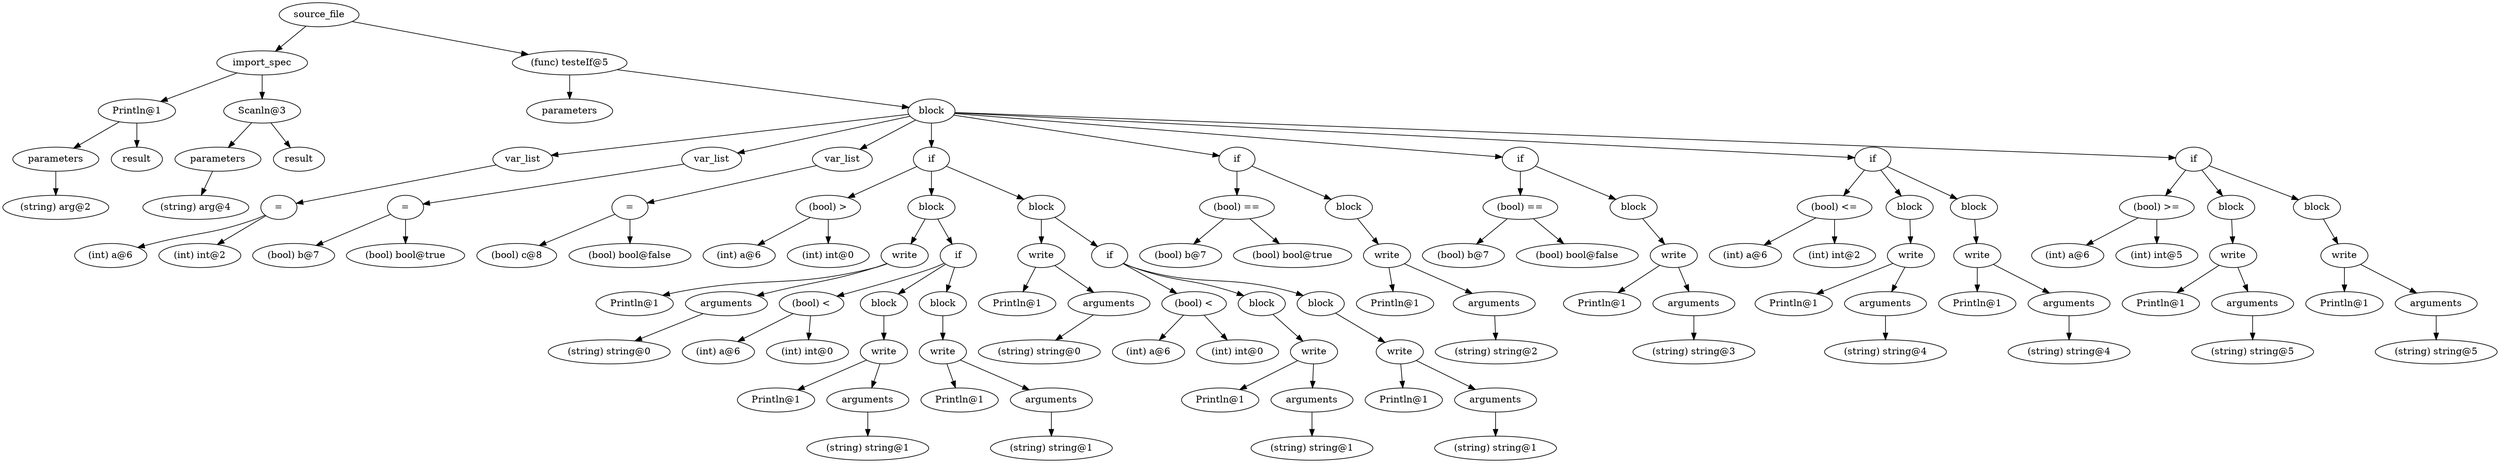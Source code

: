 digraph {
graph [ordering="out"];
node0[label="source_file"];
node1[label="import_spec"];
node2[label="Println@1"];
node3[label="parameters"];
node4[label="(string) arg@2"];
node3 -> node4;
node2 -> node3;
node5[label="result"];
node2 -> node5;
node1 -> node2;
node6[label="Scanln@3"];
node7[label="parameters"];
node8[label="(string) arg@4"];
node7 -> node8;
node6 -> node7;
node9[label="result"];
node6 -> node9;
node1 -> node6;
node0 -> node1;
node10[label="(func) testeIf@5"];
node11[label="parameters"];
node10 -> node11;
node12[label="block"];
node13[label="var_list"];
node14[label="="];
node15[label="(int) a@6"];
node14 -> node15;
node16[label="(int) int@2"];
node14 -> node16;
node13 -> node14;
node12 -> node13;
node17[label="var_list"];
node18[label="="];
node19[label="(bool) b@7"];
node18 -> node19;
node20[label="(bool) bool@true"];
node18 -> node20;
node17 -> node18;
node12 -> node17;
node21[label="var_list"];
node22[label="="];
node23[label="(bool) c@8"];
node22 -> node23;
node24[label="(bool) bool@false"];
node22 -> node24;
node21 -> node22;
node12 -> node21;
node25[label="if"];
node26[label="(bool) >"];
node27[label="(int) a@6"];
node26 -> node27;
node28[label="(int) int@0"];
node26 -> node28;
node25 -> node26;
node29[label="block"];
node30[label="write"];
node31[label="Println@1"];
node30 -> node31;
node32[label="arguments"];
node33[label="(string) string@0"];
node32 -> node33;
node30 -> node32;
node29 -> node30;
node34[label="if"];
node35[label="(bool) <"];
node36[label="(int) a@6"];
node35 -> node36;
node37[label="(int) int@0"];
node35 -> node37;
node34 -> node35;
node38[label="block"];
node39[label="write"];
node40[label="Println@1"];
node39 -> node40;
node41[label="arguments"];
node42[label="(string) string@1"];
node41 -> node42;
node39 -> node41;
node38 -> node39;
node34 -> node38;
node43[label="block"];
node44[label="write"];
node45[label="Println@1"];
node44 -> node45;
node46[label="arguments"];
node47[label="(string) string@1"];
node46 -> node47;
node44 -> node46;
node43 -> node44;
node34 -> node43;
node29 -> node34;
node25 -> node29;
node48[label="block"];
node49[label="write"];
node50[label="Println@1"];
node49 -> node50;
node51[label="arguments"];
node52[label="(string) string@0"];
node51 -> node52;
node49 -> node51;
node48 -> node49;
node53[label="if"];
node54[label="(bool) <"];
node55[label="(int) a@6"];
node54 -> node55;
node56[label="(int) int@0"];
node54 -> node56;
node53 -> node54;
node57[label="block"];
node58[label="write"];
node59[label="Println@1"];
node58 -> node59;
node60[label="arguments"];
node61[label="(string) string@1"];
node60 -> node61;
node58 -> node60;
node57 -> node58;
node53 -> node57;
node62[label="block"];
node63[label="write"];
node64[label="Println@1"];
node63 -> node64;
node65[label="arguments"];
node66[label="(string) string@1"];
node65 -> node66;
node63 -> node65;
node62 -> node63;
node53 -> node62;
node48 -> node53;
node25 -> node48;
node12 -> node25;
node67[label="if"];
node68[label="(bool) =="];
node69[label="(bool) b@7"];
node68 -> node69;
node70[label="(bool) bool@true"];
node68 -> node70;
node67 -> node68;
node71[label="block"];
node72[label="write"];
node73[label="Println@1"];
node72 -> node73;
node74[label="arguments"];
node75[label="(string) string@2"];
node74 -> node75;
node72 -> node74;
node71 -> node72;
node67 -> node71;
node12 -> node67;
node76[label="if"];
node77[label="(bool) =="];
node78[label="(bool) b@7"];
node77 -> node78;
node79[label="(bool) bool@false"];
node77 -> node79;
node76 -> node77;
node80[label="block"];
node81[label="write"];
node82[label="Println@1"];
node81 -> node82;
node83[label="arguments"];
node84[label="(string) string@3"];
node83 -> node84;
node81 -> node83;
node80 -> node81;
node76 -> node80;
node12 -> node76;
node85[label="if"];
node86[label="(bool) <="];
node87[label="(int) a@6"];
node86 -> node87;
node88[label="(int) int@2"];
node86 -> node88;
node85 -> node86;
node89[label="block"];
node90[label="write"];
node91[label="Println@1"];
node90 -> node91;
node92[label="arguments"];
node93[label="(string) string@4"];
node92 -> node93;
node90 -> node92;
node89 -> node90;
node85 -> node89;
node94[label="block"];
node95[label="write"];
node96[label="Println@1"];
node95 -> node96;
node97[label="arguments"];
node98[label="(string) string@4"];
node97 -> node98;
node95 -> node97;
node94 -> node95;
node85 -> node94;
node12 -> node85;
node99[label="if"];
node100[label="(bool) >="];
node101[label="(int) a@6"];
node100 -> node101;
node102[label="(int) int@5"];
node100 -> node102;
node99 -> node100;
node103[label="block"];
node104[label="write"];
node105[label="Println@1"];
node104 -> node105;
node106[label="arguments"];
node107[label="(string) string@5"];
node106 -> node107;
node104 -> node106;
node103 -> node104;
node99 -> node103;
node108[label="block"];
node109[label="write"];
node110[label="Println@1"];
node109 -> node110;
node111[label="arguments"];
node112[label="(string) string@5"];
node111 -> node112;
node109 -> node111;
node108 -> node109;
node99 -> node108;
node12 -> node99;
node10 -> node12;
node0 -> node10;
}
